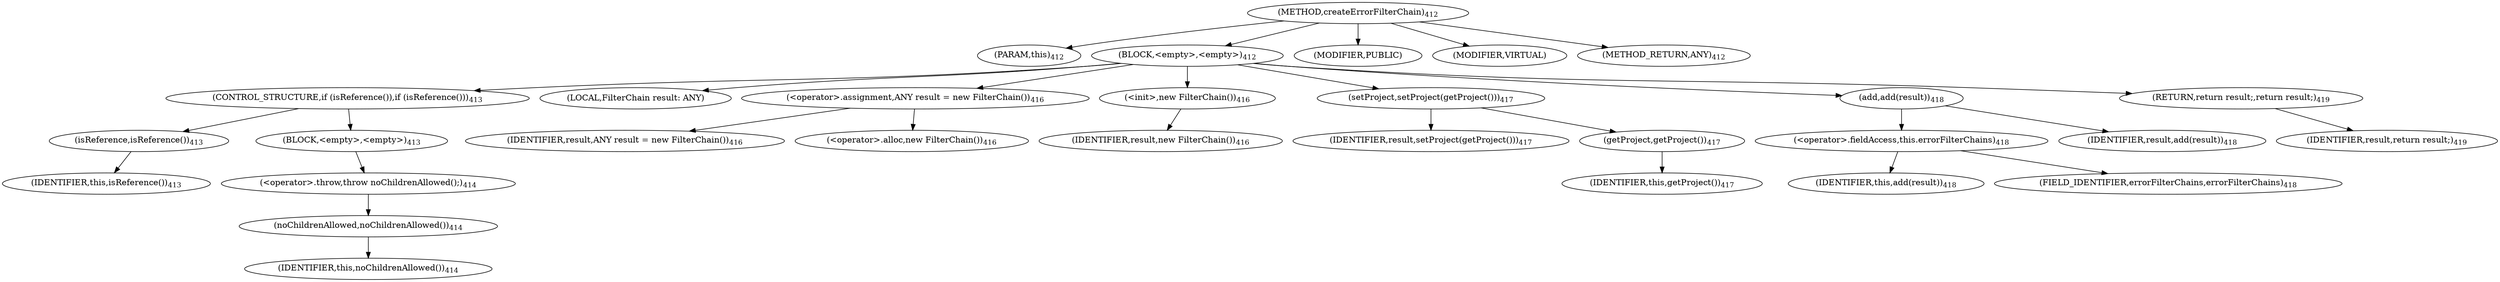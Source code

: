 digraph "createErrorFilterChain" {  
"790" [label = <(METHOD,createErrorFilterChain)<SUB>412</SUB>> ]
"89" [label = <(PARAM,this)<SUB>412</SUB>> ]
"791" [label = <(BLOCK,&lt;empty&gt;,&lt;empty&gt;)<SUB>412</SUB>> ]
"792" [label = <(CONTROL_STRUCTURE,if (isReference()),if (isReference()))<SUB>413</SUB>> ]
"793" [label = <(isReference,isReference())<SUB>413</SUB>> ]
"88" [label = <(IDENTIFIER,this,isReference())<SUB>413</SUB>> ]
"794" [label = <(BLOCK,&lt;empty&gt;,&lt;empty&gt;)<SUB>413</SUB>> ]
"795" [label = <(&lt;operator&gt;.throw,throw noChildrenAllowed();)<SUB>414</SUB>> ]
"796" [label = <(noChildrenAllowed,noChildrenAllowed())<SUB>414</SUB>> ]
"90" [label = <(IDENTIFIER,this,noChildrenAllowed())<SUB>414</SUB>> ]
"92" [label = <(LOCAL,FilterChain result: ANY)> ]
"797" [label = <(&lt;operator&gt;.assignment,ANY result = new FilterChain())<SUB>416</SUB>> ]
"798" [label = <(IDENTIFIER,result,ANY result = new FilterChain())<SUB>416</SUB>> ]
"799" [label = <(&lt;operator&gt;.alloc,new FilterChain())<SUB>416</SUB>> ]
"800" [label = <(&lt;init&gt;,new FilterChain())<SUB>416</SUB>> ]
"91" [label = <(IDENTIFIER,result,new FilterChain())<SUB>416</SUB>> ]
"801" [label = <(setProject,setProject(getProject()))<SUB>417</SUB>> ]
"802" [label = <(IDENTIFIER,result,setProject(getProject()))<SUB>417</SUB>> ]
"803" [label = <(getProject,getProject())<SUB>417</SUB>> ]
"93" [label = <(IDENTIFIER,this,getProject())<SUB>417</SUB>> ]
"804" [label = <(add,add(result))<SUB>418</SUB>> ]
"805" [label = <(&lt;operator&gt;.fieldAccess,this.errorFilterChains)<SUB>418</SUB>> ]
"806" [label = <(IDENTIFIER,this,add(result))<SUB>418</SUB>> ]
"807" [label = <(FIELD_IDENTIFIER,errorFilterChains,errorFilterChains)<SUB>418</SUB>> ]
"808" [label = <(IDENTIFIER,result,add(result))<SUB>418</SUB>> ]
"809" [label = <(RETURN,return result;,return result;)<SUB>419</SUB>> ]
"810" [label = <(IDENTIFIER,result,return result;)<SUB>419</SUB>> ]
"811" [label = <(MODIFIER,PUBLIC)> ]
"812" [label = <(MODIFIER,VIRTUAL)> ]
"813" [label = <(METHOD_RETURN,ANY)<SUB>412</SUB>> ]
  "790" -> "89" 
  "790" -> "791" 
  "790" -> "811" 
  "790" -> "812" 
  "790" -> "813" 
  "791" -> "792" 
  "791" -> "92" 
  "791" -> "797" 
  "791" -> "800" 
  "791" -> "801" 
  "791" -> "804" 
  "791" -> "809" 
  "792" -> "793" 
  "792" -> "794" 
  "793" -> "88" 
  "794" -> "795" 
  "795" -> "796" 
  "796" -> "90" 
  "797" -> "798" 
  "797" -> "799" 
  "800" -> "91" 
  "801" -> "802" 
  "801" -> "803" 
  "803" -> "93" 
  "804" -> "805" 
  "804" -> "808" 
  "805" -> "806" 
  "805" -> "807" 
  "809" -> "810" 
}
